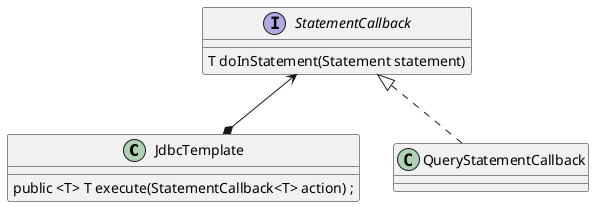 @startuml

class JdbcTemplate
interface StatementCallback
class QueryStatementCallback

StatementCallback <|.. QueryStatementCallback
StatementCallback <--* JdbcTemplate


interface StatementCallback {
T doInStatement(Statement statement)
}

class JdbcTemplate {
public <T> T execute(StatementCallback<T> action) ;
}

@enduml